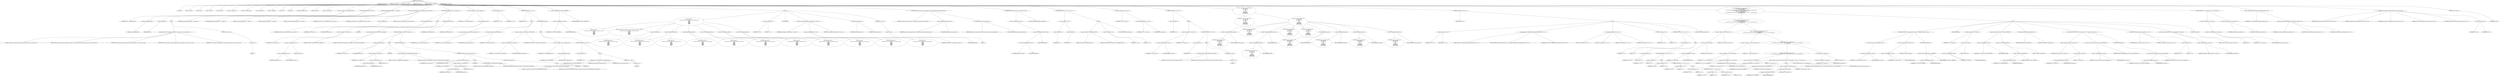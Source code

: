 digraph hostapd_notif_assoc {  
"1000115" [label = "(METHOD,hostapd_notif_assoc)" ]
"1000116" [label = "(PARAM,hostapd_data *hapd)" ]
"1000117" [label = "(PARAM,const u8 *addr)" ]
"1000118" [label = "(PARAM,const u8 *req_ies)" ]
"1000119" [label = "(PARAM,size_t req_ies_len)" ]
"1000120" [label = "(PARAM,int reassoc)" ]
"1000121" [label = "(BLOCK,,)" ]
"1000122" [label = "(LOCAL,v5: int)" ]
"1000123" [label = "(LOCAL,v10: const u8 *)" ]
"1000124" [label = "(LOCAL,v11: size_t)" ]
"1000125" [label = "(LOCAL,v12: sta_info *)" ]
"1000126" [label = "(LOCAL,v13: sta_info *)" ]
"1000127" [label = "(LOCAL,v14: unsigned __int16)" ]
"1000128" [label = "(LOCAL,v15: wpa_state_machine *)" ]
"1000129" [label = "(LOCAL,v16: unsigned int)" ]
"1000130" [label = "(LOCAL,v17: unsigned int)" ]
"1000131" [label = "(LOCAL,v18: u8 *)" ]
"1000132" [label = "(LOCAL,v19: int)" ]
"1000133" [label = "(LOCAL,elems: ieee802_11_elems)" ]
"1000134" [label = "(LOCAL,buf: u8 [ 1064 ])" ]
"1000135" [label = "(LOCAL,v23: unsigned __int64)" ]
"1000136" [label = "(<operator>.assignment,v23 = __readfsqword(0x28u))" ]
"1000137" [label = "(IDENTIFIER,v23,v23 = __readfsqword(0x28u))" ]
"1000138" [label = "(__readfsqword,__readfsqword(0x28u))" ]
"1000139" [label = "(LITERAL,0x28u,__readfsqword(0x28u))" ]
"1000140" [label = "(CONTROL_STRUCTURE,if ( !addr ),if ( !addr ))" ]
"1000141" [label = "(<operator>.logicalNot,!addr)" ]
"1000142" [label = "(IDENTIFIER,addr,!addr)" ]
"1000143" [label = "(BLOCK,,)" ]
"1000144" [label = "(wpa_printf,wpa_printf(2, \"hostapd_notif_assoc: Skip event with no address\", req_ies, req_ies_len, reassoc))" ]
"1000145" [label = "(LITERAL,2,wpa_printf(2, \"hostapd_notif_assoc: Skip event with no address\", req_ies, req_ies_len, reassoc))" ]
"1000146" [label = "(LITERAL,\"hostapd_notif_assoc: Skip event with no address\",wpa_printf(2, \"hostapd_notif_assoc: Skip event with no address\", req_ies, req_ies_len, reassoc))" ]
"1000147" [label = "(IDENTIFIER,req_ies,wpa_printf(2, \"hostapd_notif_assoc: Skip event with no address\", req_ies, req_ies_len, reassoc))" ]
"1000148" [label = "(IDENTIFIER,req_ies_len,wpa_printf(2, \"hostapd_notif_assoc: Skip event with no address\", req_ies, req_ies_len, reassoc))" ]
"1000149" [label = "(IDENTIFIER,reassoc,wpa_printf(2, \"hostapd_notif_assoc: Skip event with no address\", req_ies, req_ies_len, reassoc))" ]
"1000150" [label = "(RETURN,return -1;,return -1;)" ]
"1000151" [label = "(<operator>.minus,-1)" ]
"1000152" [label = "(LITERAL,1,-1)" ]
"1000153" [label = "(hostapd_logger,hostapd_logger(hapd, addr, 1u, 2, \"associated\"))" ]
"1000154" [label = "(IDENTIFIER,hapd,hostapd_logger(hapd, addr, 1u, 2, \"associated\"))" ]
"1000155" [label = "(IDENTIFIER,addr,hostapd_logger(hapd, addr, 1u, 2, \"associated\"))" ]
"1000156" [label = "(LITERAL,1u,hostapd_logger(hapd, addr, 1u, 2, \"associated\"))" ]
"1000157" [label = "(LITERAL,2,hostapd_logger(hapd, addr, 1u, 2, \"associated\"))" ]
"1000158" [label = "(LITERAL,\"associated\",hostapd_logger(hapd, addr, 1u, 2, \"associated\"))" ]
"1000159" [label = "(ieee802_11_parse_elems,ieee802_11_parse_elems(req_ies, req_ies_len, &elems, 0))" ]
"1000160" [label = "(IDENTIFIER,req_ies,ieee802_11_parse_elems(req_ies, req_ies_len, &elems, 0))" ]
"1000161" [label = "(IDENTIFIER,req_ies_len,ieee802_11_parse_elems(req_ies, req_ies_len, &elems, 0))" ]
"1000162" [label = "(<operator>.addressOf,&elems)" ]
"1000163" [label = "(IDENTIFIER,elems,ieee802_11_parse_elems(req_ies, req_ies_len, &elems, 0))" ]
"1000164" [label = "(LITERAL,0,ieee802_11_parse_elems(req_ies, req_ies_len, &elems, 0))" ]
"1000165" [label = "(CONTROL_STRUCTURE,if ( elems.wps_ie ),if ( elems.wps_ie ))" ]
"1000166" [label = "(<operator>.fieldAccess,elems.wps_ie)" ]
"1000167" [label = "(IDENTIFIER,elems,if ( elems.wps_ie ))" ]
"1000168" [label = "(FIELD_IDENTIFIER,wps_ie,wps_ie)" ]
"1000169" [label = "(BLOCK,,)" ]
"1000170" [label = "(<operator>.assignment,v10 = elems.wps_ie - 2)" ]
"1000171" [label = "(IDENTIFIER,v10,v10 = elems.wps_ie - 2)" ]
"1000172" [label = "(<operator>.subtraction,elems.wps_ie - 2)" ]
"1000173" [label = "(<operator>.fieldAccess,elems.wps_ie)" ]
"1000174" [label = "(IDENTIFIER,elems,elems.wps_ie - 2)" ]
"1000175" [label = "(FIELD_IDENTIFIER,wps_ie,wps_ie)" ]
"1000176" [label = "(LITERAL,2,elems.wps_ie - 2)" ]
"1000177" [label = "(IDENTIFIER,L,)" ]
"1000178" [label = "(wpa_printf,wpa_printf(2, \"STA included WPS IE in (Re)AssocReq\"))" ]
"1000179" [label = "(LITERAL,2,wpa_printf(2, \"STA included WPS IE in (Re)AssocReq\"))" ]
"1000180" [label = "(LITERAL,\"STA included WPS IE in (Re)AssocReq\",wpa_printf(2, \"STA included WPS IE in (Re)AssocReq\"))" ]
"1000181" [label = "(CONTROL_STRUCTURE,else,else)" ]
"1000182" [label = "(CONTROL_STRUCTURE,if ( elems.rsn_ie ),if ( elems.rsn_ie ))" ]
"1000183" [label = "(<operator>.fieldAccess,elems.rsn_ie)" ]
"1000184" [label = "(IDENTIFIER,elems,if ( elems.rsn_ie ))" ]
"1000185" [label = "(FIELD_IDENTIFIER,rsn_ie,rsn_ie)" ]
"1000186" [label = "(BLOCK,,)" ]
"1000187" [label = "(<operator>.assignment,v10 = elems.rsn_ie - 2)" ]
"1000188" [label = "(IDENTIFIER,v10,v10 = elems.rsn_ie - 2)" ]
"1000189" [label = "(<operator>.subtraction,elems.rsn_ie - 2)" ]
"1000190" [label = "(<operator>.fieldAccess,elems.rsn_ie)" ]
"1000191" [label = "(IDENTIFIER,elems,elems.rsn_ie - 2)" ]
"1000192" [label = "(FIELD_IDENTIFIER,rsn_ie,rsn_ie)" ]
"1000193" [label = "(LITERAL,2,elems.rsn_ie - 2)" ]
"1000194" [label = "(IDENTIFIER,L,)" ]
"1000195" [label = "(wpa_printf,wpa_printf(2, \"STA included RSN IE in (Re)AssocReq\"))" ]
"1000196" [label = "(LITERAL,2,wpa_printf(2, \"STA included RSN IE in (Re)AssocReq\"))" ]
"1000197" [label = "(LITERAL,\"STA included RSN IE in (Re)AssocReq\",wpa_printf(2, \"STA included RSN IE in (Re)AssocReq\"))" ]
"1000198" [label = "(CONTROL_STRUCTURE,else,else)" ]
"1000199" [label = "(CONTROL_STRUCTURE,if ( elems.wpa_ie ),if ( elems.wpa_ie ))" ]
"1000200" [label = "(<operator>.fieldAccess,elems.wpa_ie)" ]
"1000201" [label = "(IDENTIFIER,elems,if ( elems.wpa_ie ))" ]
"1000202" [label = "(FIELD_IDENTIFIER,wpa_ie,wpa_ie)" ]
"1000203" [label = "(BLOCK,,)" ]
"1000204" [label = "(<operator>.assignment,v10 = elems.wpa_ie - 2)" ]
"1000205" [label = "(IDENTIFIER,v10,v10 = elems.wpa_ie - 2)" ]
"1000206" [label = "(<operator>.subtraction,elems.wpa_ie - 2)" ]
"1000207" [label = "(<operator>.fieldAccess,elems.wpa_ie)" ]
"1000208" [label = "(IDENTIFIER,elems,elems.wpa_ie - 2)" ]
"1000209" [label = "(FIELD_IDENTIFIER,wpa_ie,wpa_ie)" ]
"1000210" [label = "(LITERAL,2,elems.wpa_ie - 2)" ]
"1000211" [label = "(IDENTIFIER,L,)" ]
"1000212" [label = "(wpa_printf,wpa_printf(2, \"STA included WPA IE in (Re)AssocReq\"))" ]
"1000213" [label = "(LITERAL,2,wpa_printf(2, \"STA included WPA IE in (Re)AssocReq\"))" ]
"1000214" [label = "(LITERAL,\"STA included WPA IE in (Re)AssocReq\",wpa_printf(2, \"STA included WPA IE in (Re)AssocReq\"))" ]
"1000215" [label = "(CONTROL_STRUCTURE,else,else)" ]
"1000216" [label = "(BLOCK,,)" ]
"1000217" [label = "(wpa_printf,wpa_printf(2, \"STA did not include WPS/RSN/WPA IE in (Re)AssocReq\"))" ]
"1000218" [label = "(LITERAL,2,wpa_printf(2, \"STA did not include WPS/RSN/WPA IE in (Re)AssocReq\"))" ]
"1000219" [label = "(LITERAL,\"STA did not include WPS/RSN/WPA IE in (Re)AssocReq\",wpa_printf(2, \"STA did not include WPS/RSN/WPA IE in (Re)AssocReq\"))" ]
"1000220" [label = "(IDENTIFIER,L,)" ]
"1000221" [label = "(IDENTIFIER,L,)" ]
"1000222" [label = "(<operator>.assignment,v12 = ap_get_sta(hapd, addr))" ]
"1000223" [label = "(IDENTIFIER,v12,v12 = ap_get_sta(hapd, addr))" ]
"1000224" [label = "(ap_get_sta,ap_get_sta(hapd, addr))" ]
"1000225" [label = "(IDENTIFIER,hapd,ap_get_sta(hapd, addr))" ]
"1000226" [label = "(IDENTIFIER,addr,ap_get_sta(hapd, addr))" ]
"1000227" [label = "(<operator>.assignment,v13 = v12)" ]
"1000228" [label = "(IDENTIFIER,v13,v13 = v12)" ]
"1000229" [label = "(IDENTIFIER,v12,v13 = v12)" ]
"1000230" [label = "(CONTROL_STRUCTURE,if ( v12 ),if ( v12 ))" ]
"1000231" [label = "(IDENTIFIER,v12,if ( v12 ))" ]
"1000232" [label = "(BLOCK,,)" ]
"1000233" [label = "(ap_sta_no_session_timeout,ap_sta_no_session_timeout(hapd, v12))" ]
"1000234" [label = "(IDENTIFIER,hapd,ap_sta_no_session_timeout(hapd, v12))" ]
"1000235" [label = "(IDENTIFIER,v12,ap_sta_no_session_timeout(hapd, v12))" ]
"1000236" [label = "(accounting_sta_stop,accounting_sta_stop(hapd, v13))" ]
"1000237" [label = "(IDENTIFIER,hapd,accounting_sta_stop(hapd, v13))" ]
"1000238" [label = "(IDENTIFIER,v13,accounting_sta_stop(hapd, v13))" ]
"1000239" [label = "(<operator>.assignment,v13->timeout_next = STA_NULLFUNC)" ]
"1000240" [label = "(<operator>.indirectFieldAccess,v13->timeout_next)" ]
"1000241" [label = "(IDENTIFIER,v13,v13->timeout_next = STA_NULLFUNC)" ]
"1000242" [label = "(FIELD_IDENTIFIER,timeout_next,timeout_next)" ]
"1000243" [label = "(IDENTIFIER,STA_NULLFUNC,v13->timeout_next = STA_NULLFUNC)" ]
"1000244" [label = "(CONTROL_STRUCTURE,else,else)" ]
"1000245" [label = "(BLOCK,,)" ]
"1000246" [label = "(<operator>.assignment,v13 = ap_sta_add(hapd, addr))" ]
"1000247" [label = "(IDENTIFIER,v13,v13 = ap_sta_add(hapd, addr))" ]
"1000248" [label = "(ap_sta_add,ap_sta_add(hapd, addr))" ]
"1000249" [label = "(IDENTIFIER,hapd,ap_sta_add(hapd, addr))" ]
"1000250" [label = "(IDENTIFIER,addr,ap_sta_add(hapd, addr))" ]
"1000251" [label = "(CONTROL_STRUCTURE,if ( !v13 ),if ( !v13 ))" ]
"1000252" [label = "(<operator>.logicalNot,!v13)" ]
"1000253" [label = "(IDENTIFIER,v13,!v13)" ]
"1000254" [label = "(BLOCK,,)" ]
"1000255" [label = "(hostapd_drv_sta_disassoc,hostapd_drv_sta_disassoc(hapd, addr, 5))" ]
"1000256" [label = "(IDENTIFIER,hapd,hostapd_drv_sta_disassoc(hapd, addr, 5))" ]
"1000257" [label = "(IDENTIFIER,addr,hostapd_drv_sta_disassoc(hapd, addr, 5))" ]
"1000258" [label = "(LITERAL,5,hostapd_drv_sta_disassoc(hapd, addr, 5))" ]
"1000259" [label = "(RETURN,return -1;,return -1;)" ]
"1000260" [label = "(<operator>.minus,-1)" ]
"1000261" [label = "(LITERAL,1,-1)" ]
"1000262" [label = "(<operators>.assignmentAnd,v13->flags &= 0xFFFECFFF)" ]
"1000263" [label = "(<operator>.indirectFieldAccess,v13->flags)" ]
"1000264" [label = "(IDENTIFIER,v13,v13->flags &= 0xFFFECFFF)" ]
"1000265" [label = "(FIELD_IDENTIFIER,flags,flags)" ]
"1000266" [label = "(LITERAL,0xFFFECFFF,v13->flags &= 0xFFFECFFF)" ]
"1000267" [label = "(BLOCK,,)" ]
"1000268" [label = "(wpa_printf,wpa_printf(\n      3,\n      \"STA %02x:%02x:%02x:%02x:%02x:%02x not allowed to connect\",\n      *addr,\n      addr[1],\n      addr[2],\n      addr[3],\n      addr[4],\n      addr[5]))" ]
"1000269" [label = "(LITERAL,3,wpa_printf(\n      3,\n      \"STA %02x:%02x:%02x:%02x:%02x:%02x not allowed to connect\",\n      *addr,\n      addr[1],\n      addr[2],\n      addr[3],\n      addr[4],\n      addr[5]))" ]
"1000270" [label = "(LITERAL,\"STA %02x:%02x:%02x:%02x:%02x:%02x not allowed to connect\",wpa_printf(\n      3,\n      \"STA %02x:%02x:%02x:%02x:%02x:%02x not allowed to connect\",\n      *addr,\n      addr[1],\n      addr[2],\n      addr[3],\n      addr[4],\n      addr[5]))" ]
"1000271" [label = "(<operator>.indirection,*addr)" ]
"1000272" [label = "(IDENTIFIER,addr,wpa_printf(\n      3,\n      \"STA %02x:%02x:%02x:%02x:%02x:%02x not allowed to connect\",\n      *addr,\n      addr[1],\n      addr[2],\n      addr[3],\n      addr[4],\n      addr[5]))" ]
"1000273" [label = "(<operator>.indirectIndexAccess,addr[1])" ]
"1000274" [label = "(IDENTIFIER,addr,wpa_printf(\n      3,\n      \"STA %02x:%02x:%02x:%02x:%02x:%02x not allowed to connect\",\n      *addr,\n      addr[1],\n      addr[2],\n      addr[3],\n      addr[4],\n      addr[5]))" ]
"1000275" [label = "(LITERAL,1,wpa_printf(\n      3,\n      \"STA %02x:%02x:%02x:%02x:%02x:%02x not allowed to connect\",\n      *addr,\n      addr[1],\n      addr[2],\n      addr[3],\n      addr[4],\n      addr[5]))" ]
"1000276" [label = "(<operator>.indirectIndexAccess,addr[2])" ]
"1000277" [label = "(IDENTIFIER,addr,wpa_printf(\n      3,\n      \"STA %02x:%02x:%02x:%02x:%02x:%02x not allowed to connect\",\n      *addr,\n      addr[1],\n      addr[2],\n      addr[3],\n      addr[4],\n      addr[5]))" ]
"1000278" [label = "(LITERAL,2,wpa_printf(\n      3,\n      \"STA %02x:%02x:%02x:%02x:%02x:%02x not allowed to connect\",\n      *addr,\n      addr[1],\n      addr[2],\n      addr[3],\n      addr[4],\n      addr[5]))" ]
"1000279" [label = "(<operator>.indirectIndexAccess,addr[3])" ]
"1000280" [label = "(IDENTIFIER,addr,wpa_printf(\n      3,\n      \"STA %02x:%02x:%02x:%02x:%02x:%02x not allowed to connect\",\n      *addr,\n      addr[1],\n      addr[2],\n      addr[3],\n      addr[4],\n      addr[5]))" ]
"1000281" [label = "(LITERAL,3,wpa_printf(\n      3,\n      \"STA %02x:%02x:%02x:%02x:%02x:%02x not allowed to connect\",\n      *addr,\n      addr[1],\n      addr[2],\n      addr[3],\n      addr[4],\n      addr[5]))" ]
"1000282" [label = "(<operator>.indirectIndexAccess,addr[4])" ]
"1000283" [label = "(IDENTIFIER,addr,wpa_printf(\n      3,\n      \"STA %02x:%02x:%02x:%02x:%02x:%02x not allowed to connect\",\n      *addr,\n      addr[1],\n      addr[2],\n      addr[3],\n      addr[4],\n      addr[5]))" ]
"1000284" [label = "(LITERAL,4,wpa_printf(\n      3,\n      \"STA %02x:%02x:%02x:%02x:%02x:%02x not allowed to connect\",\n      *addr,\n      addr[1],\n      addr[2],\n      addr[3],\n      addr[4],\n      addr[5]))" ]
"1000285" [label = "(<operator>.indirectIndexAccess,addr[5])" ]
"1000286" [label = "(IDENTIFIER,addr,wpa_printf(\n      3,\n      \"STA %02x:%02x:%02x:%02x:%02x:%02x not allowed to connect\",\n      *addr,\n      addr[1],\n      addr[2],\n      addr[3],\n      addr[4],\n      addr[5]))" ]
"1000287" [label = "(LITERAL,5,wpa_printf(\n      3,\n      \"STA %02x:%02x:%02x:%02x:%02x:%02x not allowed to connect\",\n      *addr,\n      addr[1],\n      addr[2],\n      addr[3],\n      addr[4],\n      addr[5]))" ]
"1000288" [label = "(<operator>.assignment,v14 = 1)" ]
"1000289" [label = "(IDENTIFIER,v14,v14 = 1)" ]
"1000290" [label = "(LITERAL,1,v14 = 1)" ]
"1000291" [label = "(JUMP_TARGET,fail)" ]
"1000292" [label = "(hostapd_drv_sta_disassoc,hostapd_drv_sta_disassoc(hapd, v13->addr, v14))" ]
"1000293" [label = "(IDENTIFIER,hapd,hostapd_drv_sta_disassoc(hapd, v13->addr, v14))" ]
"1000294" [label = "(<operator>.indirectFieldAccess,v13->addr)" ]
"1000295" [label = "(IDENTIFIER,v13,hostapd_drv_sta_disassoc(hapd, v13->addr, v14))" ]
"1000296" [label = "(FIELD_IDENTIFIER,addr,addr)" ]
"1000297" [label = "(IDENTIFIER,v14,hostapd_drv_sta_disassoc(hapd, v13->addr, v14))" ]
"1000298" [label = "(ap_free_sta,ap_free_sta(hapd, v13))" ]
"1000299" [label = "(IDENTIFIER,hapd,ap_free_sta(hapd, v13))" ]
"1000300" [label = "(IDENTIFIER,v13,ap_free_sta(hapd, v13))" ]
"1000301" [label = "(RETURN,return -1;,return -1;)" ]
"1000302" [label = "(<operator>.minus,-1)" ]
"1000303" [label = "(LITERAL,1,-1)" ]
"1000304" [label = "(ap_copy_sta_supp_op_classes,ap_copy_sta_supp_op_classes(v13, elems.supp_op_classes, elems.supp_op_classes_len))" ]
"1000305" [label = "(IDENTIFIER,v13,ap_copy_sta_supp_op_classes(v13, elems.supp_op_classes, elems.supp_op_classes_len))" ]
"1000306" [label = "(<operator>.fieldAccess,elems.supp_op_classes)" ]
"1000307" [label = "(IDENTIFIER,elems,ap_copy_sta_supp_op_classes(v13, elems.supp_op_classes, elems.supp_op_classes_len))" ]
"1000308" [label = "(FIELD_IDENTIFIER,supp_op_classes,supp_op_classes)" ]
"1000309" [label = "(<operator>.fieldAccess,elems.supp_op_classes_len)" ]
"1000310" [label = "(IDENTIFIER,elems,ap_copy_sta_supp_op_classes(v13, elems.supp_op_classes, elems.supp_op_classes_len))" ]
"1000311" [label = "(FIELD_IDENTIFIER,supp_op_classes_len,supp_op_classes_len)" ]
"1000312" [label = "(CONTROL_STRUCTURE,if ( !hapd->conf->wpa ),if ( !hapd->conf->wpa ))" ]
"1000313" [label = "(<operator>.logicalNot,!hapd->conf->wpa)" ]
"1000314" [label = "(<operator>.indirectFieldAccess,hapd->conf->wpa)" ]
"1000315" [label = "(<operator>.indirectFieldAccess,hapd->conf)" ]
"1000316" [label = "(IDENTIFIER,hapd,!hapd->conf->wpa)" ]
"1000317" [label = "(FIELD_IDENTIFIER,conf,conf)" ]
"1000318" [label = "(FIELD_IDENTIFIER,wpa,wpa)" ]
"1000319" [label = "(CONTROL_STRUCTURE,goto LABEL_43;,goto LABEL_43;)" ]
"1000320" [label = "(CONTROL_STRUCTURE,if ( !v10 || !v11 ),if ( !v10 || !v11 ))" ]
"1000321" [label = "(<operator>.logicalOr,!v10 || !v11)" ]
"1000322" [label = "(<operator>.logicalNot,!v10)" ]
"1000323" [label = "(IDENTIFIER,v10,!v10)" ]
"1000324" [label = "(<operator>.logicalNot,!v11)" ]
"1000325" [label = "(IDENTIFIER,v11,!v11)" ]
"1000326" [label = "(BLOCK,,)" ]
"1000327" [label = "(wpa_printf,wpa_printf(2, \"No WPA/RSN IE from STA\"))" ]
"1000328" [label = "(LITERAL,2,wpa_printf(2, \"No WPA/RSN IE from STA\"))" ]
"1000329" [label = "(LITERAL,\"No WPA/RSN IE from STA\",wpa_printf(2, \"No WPA/RSN IE from STA\"))" ]
"1000330" [label = "(<operator>.assignment,v14 = 13)" ]
"1000331" [label = "(IDENTIFIER,v14,v14 = 13)" ]
"1000332" [label = "(LITERAL,13,v14 = 13)" ]
"1000333" [label = "(CONTROL_STRUCTURE,goto fail;,goto fail;)" ]
"1000334" [label = "(<operator>.assignment,v15 = v13->wpa_sm)" ]
"1000335" [label = "(IDENTIFIER,v15,v15 = v13->wpa_sm)" ]
"1000336" [label = "(<operator>.indirectFieldAccess,v13->wpa_sm)" ]
"1000337" [label = "(IDENTIFIER,v13,v15 = v13->wpa_sm)" ]
"1000338" [label = "(FIELD_IDENTIFIER,wpa_sm,wpa_sm)" ]
"1000339" [label = "(CONTROL_STRUCTURE,if ( !v15 ),if ( !v15 ))" ]
"1000340" [label = "(<operator>.logicalNot,!v15)" ]
"1000341" [label = "(IDENTIFIER,v15,!v15)" ]
"1000342" [label = "(BLOCK,,)" ]
"1000343" [label = "(<operator>.assignment,v13->wpa_sm = v15)" ]
"1000344" [label = "(<operator>.indirectFieldAccess,v13->wpa_sm)" ]
"1000345" [label = "(IDENTIFIER,v13,v13->wpa_sm = v15)" ]
"1000346" [label = "(FIELD_IDENTIFIER,wpa_sm,wpa_sm)" ]
"1000347" [label = "(IDENTIFIER,v15,v13->wpa_sm = v15)" ]
"1000348" [label = "(CONTROL_STRUCTURE,if ( !v15 ),if ( !v15 ))" ]
"1000349" [label = "(<operator>.logicalNot,!v15)" ]
"1000350" [label = "(IDENTIFIER,v15,!v15)" ]
"1000351" [label = "(BLOCK,,)" ]
"1000352" [label = "(wpa_printf,wpa_printf(5, \"Failed to initialize WPA state machine\"))" ]
"1000353" [label = "(LITERAL,5,wpa_printf(5, \"Failed to initialize WPA state machine\"))" ]
"1000354" [label = "(LITERAL,\"Failed to initialize WPA state machine\",wpa_printf(5, \"Failed to initialize WPA state machine\"))" ]
"1000355" [label = "(RETURN,return -1;,return -1;)" ]
"1000356" [label = "(<operator>.minus,-1)" ]
"1000357" [label = "(LITERAL,1,-1)" ]
"1000358" [label = "(<operator>.assignment,v16 = wpa_validate_wpa_ie(\n          hapd->wpa_auth,\n          v15,\n          hapd->iface->freq,\n          v10,\n          v11,\n          elems.mdie,\n          elems.mdie_len,\n          elems.owe_dh,\n          elems.owe_dh_len))" ]
"1000359" [label = "(IDENTIFIER,v16,v16 = wpa_validate_wpa_ie(\n          hapd->wpa_auth,\n          v15,\n          hapd->iface->freq,\n          v10,\n          v11,\n          elems.mdie,\n          elems.mdie_len,\n          elems.owe_dh,\n          elems.owe_dh_len))" ]
"1000360" [label = "(wpa_validate_wpa_ie,wpa_validate_wpa_ie(\n          hapd->wpa_auth,\n          v15,\n          hapd->iface->freq,\n          v10,\n          v11,\n          elems.mdie,\n          elems.mdie_len,\n          elems.owe_dh,\n          elems.owe_dh_len))" ]
"1000361" [label = "(<operator>.indirectFieldAccess,hapd->wpa_auth)" ]
"1000362" [label = "(IDENTIFIER,hapd,wpa_validate_wpa_ie(\n          hapd->wpa_auth,\n          v15,\n          hapd->iface->freq,\n          v10,\n          v11,\n          elems.mdie,\n          elems.mdie_len,\n          elems.owe_dh,\n          elems.owe_dh_len))" ]
"1000363" [label = "(FIELD_IDENTIFIER,wpa_auth,wpa_auth)" ]
"1000364" [label = "(IDENTIFIER,v15,wpa_validate_wpa_ie(\n          hapd->wpa_auth,\n          v15,\n          hapd->iface->freq,\n          v10,\n          v11,\n          elems.mdie,\n          elems.mdie_len,\n          elems.owe_dh,\n          elems.owe_dh_len))" ]
"1000365" [label = "(<operator>.indirectFieldAccess,hapd->iface->freq)" ]
"1000366" [label = "(<operator>.indirectFieldAccess,hapd->iface)" ]
"1000367" [label = "(IDENTIFIER,hapd,wpa_validate_wpa_ie(\n          hapd->wpa_auth,\n          v15,\n          hapd->iface->freq,\n          v10,\n          v11,\n          elems.mdie,\n          elems.mdie_len,\n          elems.owe_dh,\n          elems.owe_dh_len))" ]
"1000368" [label = "(FIELD_IDENTIFIER,iface,iface)" ]
"1000369" [label = "(FIELD_IDENTIFIER,freq,freq)" ]
"1000370" [label = "(IDENTIFIER,v10,wpa_validate_wpa_ie(\n          hapd->wpa_auth,\n          v15,\n          hapd->iface->freq,\n          v10,\n          v11,\n          elems.mdie,\n          elems.mdie_len,\n          elems.owe_dh,\n          elems.owe_dh_len))" ]
"1000371" [label = "(IDENTIFIER,v11,wpa_validate_wpa_ie(\n          hapd->wpa_auth,\n          v15,\n          hapd->iface->freq,\n          v10,\n          v11,\n          elems.mdie,\n          elems.mdie_len,\n          elems.owe_dh,\n          elems.owe_dh_len))" ]
"1000372" [label = "(<operator>.fieldAccess,elems.mdie)" ]
"1000373" [label = "(IDENTIFIER,elems,wpa_validate_wpa_ie(\n          hapd->wpa_auth,\n          v15,\n          hapd->iface->freq,\n          v10,\n          v11,\n          elems.mdie,\n          elems.mdie_len,\n          elems.owe_dh,\n          elems.owe_dh_len))" ]
"1000374" [label = "(FIELD_IDENTIFIER,mdie,mdie)" ]
"1000375" [label = "(<operator>.fieldAccess,elems.mdie_len)" ]
"1000376" [label = "(IDENTIFIER,elems,wpa_validate_wpa_ie(\n          hapd->wpa_auth,\n          v15,\n          hapd->iface->freq,\n          v10,\n          v11,\n          elems.mdie,\n          elems.mdie_len,\n          elems.owe_dh,\n          elems.owe_dh_len))" ]
"1000377" [label = "(FIELD_IDENTIFIER,mdie_len,mdie_len)" ]
"1000378" [label = "(<operator>.fieldAccess,elems.owe_dh)" ]
"1000379" [label = "(IDENTIFIER,elems,wpa_validate_wpa_ie(\n          hapd->wpa_auth,\n          v15,\n          hapd->iface->freq,\n          v10,\n          v11,\n          elems.mdie,\n          elems.mdie_len,\n          elems.owe_dh,\n          elems.owe_dh_len))" ]
"1000380" [label = "(FIELD_IDENTIFIER,owe_dh,owe_dh)" ]
"1000381" [label = "(<operator>.fieldAccess,elems.owe_dh_len)" ]
"1000382" [label = "(IDENTIFIER,elems,wpa_validate_wpa_ie(\n          hapd->wpa_auth,\n          v15,\n          hapd->iface->freq,\n          v10,\n          v11,\n          elems.mdie,\n          elems.mdie_len,\n          elems.owe_dh,\n          elems.owe_dh_len))" ]
"1000383" [label = "(FIELD_IDENTIFIER,owe_dh_len,owe_dh_len)" ]
"1000384" [label = "(CONTROL_STRUCTURE,if ( v16 ),if ( v16 ))" ]
"1000385" [label = "(IDENTIFIER,v16,if ( v16 ))" ]
"1000386" [label = "(BLOCK,,)" ]
"1000387" [label = "(<operator>.assignment,v17 = v16)" ]
"1000388" [label = "(IDENTIFIER,v17,v17 = v16)" ]
"1000389" [label = "(IDENTIFIER,v16,v17 = v16)" ]
"1000390" [label = "(wpa_printf,wpa_printf(2, \"WPA/RSN information element rejected? (res %u)\", v16))" ]
"1000391" [label = "(LITERAL,2,wpa_printf(2, \"WPA/RSN information element rejected? (res %u)\", v16))" ]
"1000392" [label = "(LITERAL,\"WPA/RSN information element rejected? (res %u)\",wpa_printf(2, \"WPA/RSN information element rejected? (res %u)\", v16))" ]
"1000393" [label = "(IDENTIFIER,v16,wpa_printf(2, \"WPA/RSN information element rejected? (res %u)\", v16))" ]
"1000394" [label = "(wpa_hexdump,wpa_hexdump(2, \"IE\", v10, v11))" ]
"1000395" [label = "(LITERAL,2,wpa_hexdump(2, \"IE\", v10, v11))" ]
"1000396" [label = "(LITERAL,\"IE\",wpa_hexdump(2, \"IE\", v10, v11))" ]
"1000397" [label = "(IDENTIFIER,v10,wpa_hexdump(2, \"IE\", v10, v11))" ]
"1000398" [label = "(IDENTIFIER,v11,wpa_hexdump(2, \"IE\", v10, v11))" ]
"1000399" [label = "(<operator>.assignment,v14 = 18)" ]
"1000400" [label = "(IDENTIFIER,v14,v14 = 18)" ]
"1000401" [label = "(LITERAL,18,v14 = 18)" ]
"1000402" [label = "(CONTROL_STRUCTURE,if ( v17 != 2 ),if ( v17 != 2 ))" ]
"1000403" [label = "(<operator>.notEquals,v17 != 2)" ]
"1000404" [label = "(IDENTIFIER,v17,v17 != 2)" ]
"1000405" [label = "(LITERAL,2,v17 != 2)" ]
"1000406" [label = "(BLOCK,,)" ]
"1000407" [label = "(<operator>.assignment,v14 = 19)" ]
"1000408" [label = "(IDENTIFIER,v14,v14 = 19)" ]
"1000409" [label = "(LITERAL,19,v14 = 19)" ]
"1000410" [label = "(CONTROL_STRUCTURE,if ( v17 != 3 ),if ( v17 != 3 ))" ]
"1000411" [label = "(<operator>.notEquals,v17 != 3)" ]
"1000412" [label = "(IDENTIFIER,v17,v17 != 3)" ]
"1000413" [label = "(LITERAL,3,v17 != 3)" ]
"1000414" [label = "(BLOCK,,)" ]
"1000415" [label = "(<operator>.assignment,v14 = 20)" ]
"1000416" [label = "(IDENTIFIER,v14,v14 = 20)" ]
"1000417" [label = "(LITERAL,20,v14 = 20)" ]
"1000418" [label = "(CONTROL_STRUCTURE,if ( v17 != 4 ),if ( v17 != 4 ))" ]
"1000419" [label = "(<operator>.notEquals,v17 != 4)" ]
"1000420" [label = "(IDENTIFIER,v17,v17 != 4)" ]
"1000421" [label = "(LITERAL,4,v17 != 4)" ]
"1000422" [label = "(BLOCK,,)" ]
"1000423" [label = "(<operator>.assignment,v14 = 13)" ]
"1000424" [label = "(IDENTIFIER,v14,v14 = 13)" ]
"1000425" [label = "(LITERAL,13,v14 = 13)" ]
"1000426" [label = "(CONTROL_STRUCTURE,if ( v17 == 8 ),if ( v17 == 8 ))" ]
"1000427" [label = "(<operator>.equals,v17 == 8)" ]
"1000428" [label = "(IDENTIFIER,v17,v17 == 8)" ]
"1000429" [label = "(LITERAL,8,v17 == 8)" ]
"1000430" [label = "(<operator>.assignment,v14 = 24)" ]
"1000431" [label = "(IDENTIFIER,v14,v14 = 24)" ]
"1000432" [label = "(LITERAL,24,v14 = 24)" ]
"1000433" [label = "(CONTROL_STRUCTURE,goto fail;,goto fail;)" ]
"1000434" [label = "(CONTROL_STRUCTURE,if ( (v13->flags & 0x402) != 1026\n    || (v5 = v13->sa_query_timed_out) != 0\n    || v13->sa_query_count > 0\n    && ((ap_check_sa_query_timeout(hapd, v13), (v13->flags & 0x402) != 1026) || v13->sa_query_timed_out)\n    || v13->auth_alg == 2 ),if ( (v13->flags & 0x402) != 1026\n    || (v5 = v13->sa_query_timed_out) != 0\n    || v13->sa_query_count > 0\n    && ((ap_check_sa_query_timeout(hapd, v13), (v13->flags & 0x402) != 1026) || v13->sa_query_timed_out)\n    || v13->auth_alg == 2 ))" ]
"1000435" [label = "(<operator>.logicalOr,(v13->flags & 0x402) != 1026\n    || (v5 = v13->sa_query_timed_out) != 0\n    || v13->sa_query_count > 0\n    && ((ap_check_sa_query_timeout(hapd, v13), (v13->flags & 0x402) != 1026) || v13->sa_query_timed_out)\n    || v13->auth_alg == 2)" ]
"1000436" [label = "(<operator>.notEquals,(v13->flags & 0x402) != 1026)" ]
"1000437" [label = "(<operator>.and,v13->flags & 0x402)" ]
"1000438" [label = "(<operator>.indirectFieldAccess,v13->flags)" ]
"1000439" [label = "(IDENTIFIER,v13,v13->flags & 0x402)" ]
"1000440" [label = "(FIELD_IDENTIFIER,flags,flags)" ]
"1000441" [label = "(LITERAL,0x402,v13->flags & 0x402)" ]
"1000442" [label = "(LITERAL,1026,(v13->flags & 0x402) != 1026)" ]
"1000443" [label = "(<operator>.logicalOr,(v5 = v13->sa_query_timed_out) != 0\n    || v13->sa_query_count > 0\n    && ((ap_check_sa_query_timeout(hapd, v13), (v13->flags & 0x402) != 1026) || v13->sa_query_timed_out)\n    || v13->auth_alg == 2)" ]
"1000444" [label = "(<operator>.notEquals,(v5 = v13->sa_query_timed_out) != 0)" ]
"1000445" [label = "(<operator>.assignment,v5 = v13->sa_query_timed_out)" ]
"1000446" [label = "(IDENTIFIER,v5,v5 = v13->sa_query_timed_out)" ]
"1000447" [label = "(<operator>.indirectFieldAccess,v13->sa_query_timed_out)" ]
"1000448" [label = "(IDENTIFIER,v13,v5 = v13->sa_query_timed_out)" ]
"1000449" [label = "(FIELD_IDENTIFIER,sa_query_timed_out,sa_query_timed_out)" ]
"1000450" [label = "(LITERAL,0,(v5 = v13->sa_query_timed_out) != 0)" ]
"1000451" [label = "(<operator>.logicalOr,v13->sa_query_count > 0\n    && ((ap_check_sa_query_timeout(hapd, v13), (v13->flags & 0x402) != 1026) || v13->sa_query_timed_out)\n    || v13->auth_alg == 2)" ]
"1000452" [label = "(<operator>.logicalAnd,v13->sa_query_count > 0\n    && ((ap_check_sa_query_timeout(hapd, v13), (v13->flags & 0x402) != 1026) || v13->sa_query_timed_out))" ]
"1000453" [label = "(<operator>.greaterThan,v13->sa_query_count > 0)" ]
"1000454" [label = "(<operator>.indirectFieldAccess,v13->sa_query_count)" ]
"1000455" [label = "(IDENTIFIER,v13,v13->sa_query_count > 0)" ]
"1000456" [label = "(FIELD_IDENTIFIER,sa_query_count,sa_query_count)" ]
"1000457" [label = "(LITERAL,0,v13->sa_query_count > 0)" ]
"1000458" [label = "(<operator>.logicalOr,(ap_check_sa_query_timeout(hapd, v13), (v13->flags & 0x402) != 1026) || v13->sa_query_timed_out)" ]
"1000459" [label = "(BLOCK,,)" ]
"1000460" [label = "(ap_check_sa_query_timeout,ap_check_sa_query_timeout(hapd, v13))" ]
"1000461" [label = "(IDENTIFIER,hapd,ap_check_sa_query_timeout(hapd, v13))" ]
"1000462" [label = "(IDENTIFIER,v13,ap_check_sa_query_timeout(hapd, v13))" ]
"1000463" [label = "(<operator>.notEquals,(v13->flags & 0x402) != 1026)" ]
"1000464" [label = "(<operator>.and,v13->flags & 0x402)" ]
"1000465" [label = "(<operator>.indirectFieldAccess,v13->flags)" ]
"1000466" [label = "(IDENTIFIER,v13,v13->flags & 0x402)" ]
"1000467" [label = "(FIELD_IDENTIFIER,flags,flags)" ]
"1000468" [label = "(LITERAL,0x402,v13->flags & 0x402)" ]
"1000469" [label = "(LITERAL,1026,(v13->flags & 0x402) != 1026)" ]
"1000470" [label = "(<operator>.indirectFieldAccess,v13->sa_query_timed_out)" ]
"1000471" [label = "(IDENTIFIER,v13,(ap_check_sa_query_timeout(hapd, v13), (v13->flags & 0x402) != 1026) || v13->sa_query_timed_out)" ]
"1000472" [label = "(FIELD_IDENTIFIER,sa_query_timed_out,sa_query_timed_out)" ]
"1000473" [label = "(<operator>.equals,v13->auth_alg == 2)" ]
"1000474" [label = "(<operator>.indirectFieldAccess,v13->auth_alg)" ]
"1000475" [label = "(IDENTIFIER,v13,v13->auth_alg == 2)" ]
"1000476" [label = "(FIELD_IDENTIFIER,auth_alg,auth_alg)" ]
"1000477" [label = "(LITERAL,2,v13->auth_alg == 2)" ]
"1000478" [label = "(BLOCK,,)" ]
"1000479" [label = "(CONTROL_STRUCTURE,if ( wpa_auth_uses_mfp(v13->wpa_sm) ),if ( wpa_auth_uses_mfp(v13->wpa_sm) ))" ]
"1000480" [label = "(wpa_auth_uses_mfp,wpa_auth_uses_mfp(v13->wpa_sm))" ]
"1000481" [label = "(<operator>.indirectFieldAccess,v13->wpa_sm)" ]
"1000482" [label = "(IDENTIFIER,v13,wpa_auth_uses_mfp(v13->wpa_sm))" ]
"1000483" [label = "(FIELD_IDENTIFIER,wpa_sm,wpa_sm)" ]
"1000484" [label = "(<operators>.assignmentOr,v13->flags |= 0x400u)" ]
"1000485" [label = "(<operator>.indirectFieldAccess,v13->flags)" ]
"1000486" [label = "(IDENTIFIER,v13,v13->flags |= 0x400u)" ]
"1000487" [label = "(FIELD_IDENTIFIER,flags,flags)" ]
"1000488" [label = "(LITERAL,0x400u,v13->flags |= 0x400u)" ]
"1000489" [label = "(CONTROL_STRUCTURE,else,else)" ]
"1000490" [label = "(<operators>.assignmentAnd,v13->flags &= 0xFFFFFBFF)" ]
"1000491" [label = "(<operator>.indirectFieldAccess,v13->flags)" ]
"1000492" [label = "(IDENTIFIER,v13,v13->flags &= 0xFFFFFBFF)" ]
"1000493" [label = "(FIELD_IDENTIFIER,flags,flags)" ]
"1000494" [label = "(LITERAL,0xFFFFFBFF,v13->flags &= 0xFFFFFBFF)" ]
"1000495" [label = "(JUMP_TARGET,LABEL_43)" ]
"1000496" [label = "(<operator>.assignment,v19 = v13->flags & 2)" ]
"1000497" [label = "(IDENTIFIER,v19,v19 = v13->flags & 2)" ]
"1000498" [label = "(<operator>.and,v13->flags & 2)" ]
"1000499" [label = "(<operator>.indirectFieldAccess,v13->flags)" ]
"1000500" [label = "(IDENTIFIER,v13,v13->flags & 2)" ]
"1000501" [label = "(FIELD_IDENTIFIER,flags,flags)" ]
"1000502" [label = "(LITERAL,2,v13->flags & 2)" ]
"1000503" [label = "(<operator>.assignment,v13->flags = v13->flags & 0xFFF7FFFF | 3)" ]
"1000504" [label = "(<operator>.indirectFieldAccess,v13->flags)" ]
"1000505" [label = "(IDENTIFIER,v13,v13->flags = v13->flags & 0xFFF7FFFF | 3)" ]
"1000506" [label = "(FIELD_IDENTIFIER,flags,flags)" ]
"1000507" [label = "(<operator>.or,v13->flags & 0xFFF7FFFF | 3)" ]
"1000508" [label = "(<operator>.and,v13->flags & 0xFFF7FFFF)" ]
"1000509" [label = "(<operator>.indirectFieldAccess,v13->flags)" ]
"1000510" [label = "(IDENTIFIER,v13,v13->flags & 0xFFF7FFFF)" ]
"1000511" [label = "(FIELD_IDENTIFIER,flags,flags)" ]
"1000512" [label = "(LITERAL,0xFFF7FFFF,v13->flags & 0xFFF7FFFF)" ]
"1000513" [label = "(LITERAL,3,v13->flags & 0xFFF7FFFF | 3)" ]
"1000514" [label = "(hostapd_set_sta_flags,hostapd_set_sta_flags(hapd, v13))" ]
"1000515" [label = "(IDENTIFIER,hapd,hostapd_set_sta_flags(hapd, v13))" ]
"1000516" [label = "(IDENTIFIER,v13,hostapd_set_sta_flags(hapd, v13))" ]
"1000517" [label = "(CONTROL_STRUCTURE,if ( reassoc && v13->auth_alg == 2 ),if ( reassoc && v13->auth_alg == 2 ))" ]
"1000518" [label = "(<operator>.logicalAnd,reassoc && v13->auth_alg == 2)" ]
"1000519" [label = "(IDENTIFIER,reassoc,reassoc && v13->auth_alg == 2)" ]
"1000520" [label = "(<operator>.equals,v13->auth_alg == 2)" ]
"1000521" [label = "(<operator>.indirectFieldAccess,v13->auth_alg)" ]
"1000522" [label = "(IDENTIFIER,v13,v13->auth_alg == 2)" ]
"1000523" [label = "(FIELD_IDENTIFIER,auth_alg,auth_alg)" ]
"1000524" [label = "(LITERAL,2,v13->auth_alg == 2)" ]
"1000525" [label = "(wpa_auth_sm_event,wpa_auth_sm_event(v13->wpa_sm, WPA_ASSOC_FT))" ]
"1000526" [label = "(<operator>.indirectFieldAccess,v13->wpa_sm)" ]
"1000527" [label = "(IDENTIFIER,v13,wpa_auth_sm_event(v13->wpa_sm, WPA_ASSOC_FT))" ]
"1000528" [label = "(FIELD_IDENTIFIER,wpa_sm,wpa_sm)" ]
"1000529" [label = "(IDENTIFIER,WPA_ASSOC_FT,wpa_auth_sm_event(v13->wpa_sm, WPA_ASSOC_FT))" ]
"1000530" [label = "(CONTROL_STRUCTURE,else,else)" ]
"1000531" [label = "(wpa_auth_sm_event,wpa_auth_sm_event(v13->wpa_sm, WPA_ASSOC))" ]
"1000532" [label = "(<operator>.indirectFieldAccess,v13->wpa_sm)" ]
"1000533" [label = "(IDENTIFIER,v13,wpa_auth_sm_event(v13->wpa_sm, WPA_ASSOC))" ]
"1000534" [label = "(FIELD_IDENTIFIER,wpa_sm,wpa_sm)" ]
"1000535" [label = "(IDENTIFIER,WPA_ASSOC,wpa_auth_sm_event(v13->wpa_sm, WPA_ASSOC))" ]
"1000536" [label = "(hostapd_new_assoc_sta,hostapd_new_assoc_sta(hapd, v13, v19 != 0))" ]
"1000537" [label = "(IDENTIFIER,hapd,hostapd_new_assoc_sta(hapd, v13, v19 != 0))" ]
"1000538" [label = "(IDENTIFIER,v13,hostapd_new_assoc_sta(hapd, v13, v19 != 0))" ]
"1000539" [label = "(<operator>.notEquals,v19 != 0)" ]
"1000540" [label = "(IDENTIFIER,v19,v19 != 0)" ]
"1000541" [label = "(LITERAL,0,v19 != 0)" ]
"1000542" [label = "(ieee802_1x_notify_port_enabled,ieee802_1x_notify_port_enabled(v13->eapol_sm, 1))" ]
"1000543" [label = "(<operator>.indirectFieldAccess,v13->eapol_sm)" ]
"1000544" [label = "(IDENTIFIER,v13,ieee802_1x_notify_port_enabled(v13->eapol_sm, 1))" ]
"1000545" [label = "(FIELD_IDENTIFIER,eapol_sm,eapol_sm)" ]
"1000546" [label = "(LITERAL,1,ieee802_1x_notify_port_enabled(v13->eapol_sm, 1))" ]
"1000547" [label = "(RETURN,return 0;,return 0;)" ]
"1000548" [label = "(LITERAL,0,return 0;)" ]
"1000549" [label = "(CONTROL_STRUCTURE,if ( !v13->sa_query_count ),if ( !v13->sa_query_count ))" ]
"1000550" [label = "(<operator>.logicalNot,!v13->sa_query_count)" ]
"1000551" [label = "(<operator>.indirectFieldAccess,v13->sa_query_count)" ]
"1000552" [label = "(IDENTIFIER,v13,!v13->sa_query_count)" ]
"1000553" [label = "(FIELD_IDENTIFIER,sa_query_count,sa_query_count)" ]
"1000554" [label = "(ap_sta_start_sa_query,ap_sta_start_sa_query(hapd, v13))" ]
"1000555" [label = "(IDENTIFIER,hapd,ap_sta_start_sa_query(hapd, v13))" ]
"1000556" [label = "(IDENTIFIER,v13,ap_sta_start_sa_query(hapd, v13))" ]
"1000557" [label = "(<operator>.assignment,v18 = hostapd_eid_assoc_comeback_time(hapd, v13, buf))" ]
"1000558" [label = "(IDENTIFIER,v18,v18 = hostapd_eid_assoc_comeback_time(hapd, v13, buf))" ]
"1000559" [label = "(hostapd_eid_assoc_comeback_time,hostapd_eid_assoc_comeback_time(hapd, v13, buf))" ]
"1000560" [label = "(IDENTIFIER,hapd,hostapd_eid_assoc_comeback_time(hapd, v13, buf))" ]
"1000561" [label = "(IDENTIFIER,v13,hostapd_eid_assoc_comeback_time(hapd, v13, buf))" ]
"1000562" [label = "(IDENTIFIER,buf,hostapd_eid_assoc_comeback_time(hapd, v13, buf))" ]
"1000563" [label = "(hostapd_sta_assoc,hostapd_sta_assoc(hapd, addr, reassoc, 0x1Eu, buf, v18 - buf))" ]
"1000564" [label = "(IDENTIFIER,hapd,hostapd_sta_assoc(hapd, addr, reassoc, 0x1Eu, buf, v18 - buf))" ]
"1000565" [label = "(IDENTIFIER,addr,hostapd_sta_assoc(hapd, addr, reassoc, 0x1Eu, buf, v18 - buf))" ]
"1000566" [label = "(IDENTIFIER,reassoc,hostapd_sta_assoc(hapd, addr, reassoc, 0x1Eu, buf, v18 - buf))" ]
"1000567" [label = "(LITERAL,0x1Eu,hostapd_sta_assoc(hapd, addr, reassoc, 0x1Eu, buf, v18 - buf))" ]
"1000568" [label = "(IDENTIFIER,buf,hostapd_sta_assoc(hapd, addr, reassoc, 0x1Eu, buf, v18 - buf))" ]
"1000569" [label = "(<operator>.subtraction,v18 - buf)" ]
"1000570" [label = "(IDENTIFIER,v18,v18 - buf)" ]
"1000571" [label = "(IDENTIFIER,buf,v18 - buf)" ]
"1000572" [label = "(RETURN,return v5;,return v5;)" ]
"1000573" [label = "(IDENTIFIER,v5,return v5;)" ]
"1000574" [label = "(METHOD_RETURN,int __fastcall)" ]
  "1000115" -> "1000116" 
  "1000115" -> "1000117" 
  "1000115" -> "1000118" 
  "1000115" -> "1000119" 
  "1000115" -> "1000120" 
  "1000115" -> "1000121" 
  "1000115" -> "1000574" 
  "1000121" -> "1000122" 
  "1000121" -> "1000123" 
  "1000121" -> "1000124" 
  "1000121" -> "1000125" 
  "1000121" -> "1000126" 
  "1000121" -> "1000127" 
  "1000121" -> "1000128" 
  "1000121" -> "1000129" 
  "1000121" -> "1000130" 
  "1000121" -> "1000131" 
  "1000121" -> "1000132" 
  "1000121" -> "1000133" 
  "1000121" -> "1000134" 
  "1000121" -> "1000135" 
  "1000121" -> "1000136" 
  "1000121" -> "1000140" 
  "1000121" -> "1000153" 
  "1000121" -> "1000159" 
  "1000121" -> "1000165" 
  "1000121" -> "1000222" 
  "1000121" -> "1000227" 
  "1000121" -> "1000230" 
  "1000121" -> "1000262" 
  "1000121" -> "1000267" 
  "1000121" -> "1000304" 
  "1000121" -> "1000312" 
  "1000121" -> "1000320" 
  "1000121" -> "1000334" 
  "1000121" -> "1000339" 
  "1000121" -> "1000358" 
  "1000121" -> "1000384" 
  "1000121" -> "1000434" 
  "1000121" -> "1000549" 
  "1000121" -> "1000557" 
  "1000121" -> "1000563" 
  "1000121" -> "1000572" 
  "1000136" -> "1000137" 
  "1000136" -> "1000138" 
  "1000138" -> "1000139" 
  "1000140" -> "1000141" 
  "1000140" -> "1000143" 
  "1000141" -> "1000142" 
  "1000143" -> "1000144" 
  "1000143" -> "1000150" 
  "1000144" -> "1000145" 
  "1000144" -> "1000146" 
  "1000144" -> "1000147" 
  "1000144" -> "1000148" 
  "1000144" -> "1000149" 
  "1000150" -> "1000151" 
  "1000151" -> "1000152" 
  "1000153" -> "1000154" 
  "1000153" -> "1000155" 
  "1000153" -> "1000156" 
  "1000153" -> "1000157" 
  "1000153" -> "1000158" 
  "1000159" -> "1000160" 
  "1000159" -> "1000161" 
  "1000159" -> "1000162" 
  "1000159" -> "1000164" 
  "1000162" -> "1000163" 
  "1000165" -> "1000166" 
  "1000165" -> "1000169" 
  "1000165" -> "1000181" 
  "1000166" -> "1000167" 
  "1000166" -> "1000168" 
  "1000169" -> "1000170" 
  "1000169" -> "1000177" 
  "1000169" -> "1000178" 
  "1000170" -> "1000171" 
  "1000170" -> "1000172" 
  "1000172" -> "1000173" 
  "1000172" -> "1000176" 
  "1000173" -> "1000174" 
  "1000173" -> "1000175" 
  "1000178" -> "1000179" 
  "1000178" -> "1000180" 
  "1000181" -> "1000182" 
  "1000182" -> "1000183" 
  "1000182" -> "1000186" 
  "1000182" -> "1000198" 
  "1000183" -> "1000184" 
  "1000183" -> "1000185" 
  "1000186" -> "1000187" 
  "1000186" -> "1000194" 
  "1000186" -> "1000195" 
  "1000187" -> "1000188" 
  "1000187" -> "1000189" 
  "1000189" -> "1000190" 
  "1000189" -> "1000193" 
  "1000190" -> "1000191" 
  "1000190" -> "1000192" 
  "1000195" -> "1000196" 
  "1000195" -> "1000197" 
  "1000198" -> "1000199" 
  "1000199" -> "1000200" 
  "1000199" -> "1000203" 
  "1000199" -> "1000215" 
  "1000200" -> "1000201" 
  "1000200" -> "1000202" 
  "1000203" -> "1000204" 
  "1000203" -> "1000211" 
  "1000203" -> "1000212" 
  "1000204" -> "1000205" 
  "1000204" -> "1000206" 
  "1000206" -> "1000207" 
  "1000206" -> "1000210" 
  "1000207" -> "1000208" 
  "1000207" -> "1000209" 
  "1000212" -> "1000213" 
  "1000212" -> "1000214" 
  "1000215" -> "1000216" 
  "1000216" -> "1000217" 
  "1000216" -> "1000220" 
  "1000216" -> "1000221" 
  "1000217" -> "1000218" 
  "1000217" -> "1000219" 
  "1000222" -> "1000223" 
  "1000222" -> "1000224" 
  "1000224" -> "1000225" 
  "1000224" -> "1000226" 
  "1000227" -> "1000228" 
  "1000227" -> "1000229" 
  "1000230" -> "1000231" 
  "1000230" -> "1000232" 
  "1000230" -> "1000244" 
  "1000232" -> "1000233" 
  "1000232" -> "1000236" 
  "1000232" -> "1000239" 
  "1000233" -> "1000234" 
  "1000233" -> "1000235" 
  "1000236" -> "1000237" 
  "1000236" -> "1000238" 
  "1000239" -> "1000240" 
  "1000239" -> "1000243" 
  "1000240" -> "1000241" 
  "1000240" -> "1000242" 
  "1000244" -> "1000245" 
  "1000245" -> "1000246" 
  "1000245" -> "1000251" 
  "1000246" -> "1000247" 
  "1000246" -> "1000248" 
  "1000248" -> "1000249" 
  "1000248" -> "1000250" 
  "1000251" -> "1000252" 
  "1000251" -> "1000254" 
  "1000252" -> "1000253" 
  "1000254" -> "1000255" 
  "1000254" -> "1000259" 
  "1000255" -> "1000256" 
  "1000255" -> "1000257" 
  "1000255" -> "1000258" 
  "1000259" -> "1000260" 
  "1000260" -> "1000261" 
  "1000262" -> "1000263" 
  "1000262" -> "1000266" 
  "1000263" -> "1000264" 
  "1000263" -> "1000265" 
  "1000267" -> "1000268" 
  "1000267" -> "1000288" 
  "1000267" -> "1000291" 
  "1000267" -> "1000292" 
  "1000267" -> "1000298" 
  "1000267" -> "1000301" 
  "1000268" -> "1000269" 
  "1000268" -> "1000270" 
  "1000268" -> "1000271" 
  "1000268" -> "1000273" 
  "1000268" -> "1000276" 
  "1000268" -> "1000279" 
  "1000268" -> "1000282" 
  "1000268" -> "1000285" 
  "1000271" -> "1000272" 
  "1000273" -> "1000274" 
  "1000273" -> "1000275" 
  "1000276" -> "1000277" 
  "1000276" -> "1000278" 
  "1000279" -> "1000280" 
  "1000279" -> "1000281" 
  "1000282" -> "1000283" 
  "1000282" -> "1000284" 
  "1000285" -> "1000286" 
  "1000285" -> "1000287" 
  "1000288" -> "1000289" 
  "1000288" -> "1000290" 
  "1000292" -> "1000293" 
  "1000292" -> "1000294" 
  "1000292" -> "1000297" 
  "1000294" -> "1000295" 
  "1000294" -> "1000296" 
  "1000298" -> "1000299" 
  "1000298" -> "1000300" 
  "1000301" -> "1000302" 
  "1000302" -> "1000303" 
  "1000304" -> "1000305" 
  "1000304" -> "1000306" 
  "1000304" -> "1000309" 
  "1000306" -> "1000307" 
  "1000306" -> "1000308" 
  "1000309" -> "1000310" 
  "1000309" -> "1000311" 
  "1000312" -> "1000313" 
  "1000312" -> "1000319" 
  "1000313" -> "1000314" 
  "1000314" -> "1000315" 
  "1000314" -> "1000318" 
  "1000315" -> "1000316" 
  "1000315" -> "1000317" 
  "1000320" -> "1000321" 
  "1000320" -> "1000326" 
  "1000321" -> "1000322" 
  "1000321" -> "1000324" 
  "1000322" -> "1000323" 
  "1000324" -> "1000325" 
  "1000326" -> "1000327" 
  "1000326" -> "1000330" 
  "1000326" -> "1000333" 
  "1000327" -> "1000328" 
  "1000327" -> "1000329" 
  "1000330" -> "1000331" 
  "1000330" -> "1000332" 
  "1000334" -> "1000335" 
  "1000334" -> "1000336" 
  "1000336" -> "1000337" 
  "1000336" -> "1000338" 
  "1000339" -> "1000340" 
  "1000339" -> "1000342" 
  "1000340" -> "1000341" 
  "1000342" -> "1000343" 
  "1000342" -> "1000348" 
  "1000343" -> "1000344" 
  "1000343" -> "1000347" 
  "1000344" -> "1000345" 
  "1000344" -> "1000346" 
  "1000348" -> "1000349" 
  "1000348" -> "1000351" 
  "1000349" -> "1000350" 
  "1000351" -> "1000352" 
  "1000351" -> "1000355" 
  "1000352" -> "1000353" 
  "1000352" -> "1000354" 
  "1000355" -> "1000356" 
  "1000356" -> "1000357" 
  "1000358" -> "1000359" 
  "1000358" -> "1000360" 
  "1000360" -> "1000361" 
  "1000360" -> "1000364" 
  "1000360" -> "1000365" 
  "1000360" -> "1000370" 
  "1000360" -> "1000371" 
  "1000360" -> "1000372" 
  "1000360" -> "1000375" 
  "1000360" -> "1000378" 
  "1000360" -> "1000381" 
  "1000361" -> "1000362" 
  "1000361" -> "1000363" 
  "1000365" -> "1000366" 
  "1000365" -> "1000369" 
  "1000366" -> "1000367" 
  "1000366" -> "1000368" 
  "1000372" -> "1000373" 
  "1000372" -> "1000374" 
  "1000375" -> "1000376" 
  "1000375" -> "1000377" 
  "1000378" -> "1000379" 
  "1000378" -> "1000380" 
  "1000381" -> "1000382" 
  "1000381" -> "1000383" 
  "1000384" -> "1000385" 
  "1000384" -> "1000386" 
  "1000386" -> "1000387" 
  "1000386" -> "1000390" 
  "1000386" -> "1000394" 
  "1000386" -> "1000399" 
  "1000386" -> "1000402" 
  "1000386" -> "1000433" 
  "1000387" -> "1000388" 
  "1000387" -> "1000389" 
  "1000390" -> "1000391" 
  "1000390" -> "1000392" 
  "1000390" -> "1000393" 
  "1000394" -> "1000395" 
  "1000394" -> "1000396" 
  "1000394" -> "1000397" 
  "1000394" -> "1000398" 
  "1000399" -> "1000400" 
  "1000399" -> "1000401" 
  "1000402" -> "1000403" 
  "1000402" -> "1000406" 
  "1000403" -> "1000404" 
  "1000403" -> "1000405" 
  "1000406" -> "1000407" 
  "1000406" -> "1000410" 
  "1000407" -> "1000408" 
  "1000407" -> "1000409" 
  "1000410" -> "1000411" 
  "1000410" -> "1000414" 
  "1000411" -> "1000412" 
  "1000411" -> "1000413" 
  "1000414" -> "1000415" 
  "1000414" -> "1000418" 
  "1000415" -> "1000416" 
  "1000415" -> "1000417" 
  "1000418" -> "1000419" 
  "1000418" -> "1000422" 
  "1000419" -> "1000420" 
  "1000419" -> "1000421" 
  "1000422" -> "1000423" 
  "1000422" -> "1000426" 
  "1000423" -> "1000424" 
  "1000423" -> "1000425" 
  "1000426" -> "1000427" 
  "1000426" -> "1000430" 
  "1000427" -> "1000428" 
  "1000427" -> "1000429" 
  "1000430" -> "1000431" 
  "1000430" -> "1000432" 
  "1000434" -> "1000435" 
  "1000434" -> "1000478" 
  "1000435" -> "1000436" 
  "1000435" -> "1000443" 
  "1000436" -> "1000437" 
  "1000436" -> "1000442" 
  "1000437" -> "1000438" 
  "1000437" -> "1000441" 
  "1000438" -> "1000439" 
  "1000438" -> "1000440" 
  "1000443" -> "1000444" 
  "1000443" -> "1000451" 
  "1000444" -> "1000445" 
  "1000444" -> "1000450" 
  "1000445" -> "1000446" 
  "1000445" -> "1000447" 
  "1000447" -> "1000448" 
  "1000447" -> "1000449" 
  "1000451" -> "1000452" 
  "1000451" -> "1000473" 
  "1000452" -> "1000453" 
  "1000452" -> "1000458" 
  "1000453" -> "1000454" 
  "1000453" -> "1000457" 
  "1000454" -> "1000455" 
  "1000454" -> "1000456" 
  "1000458" -> "1000459" 
  "1000458" -> "1000470" 
  "1000459" -> "1000460" 
  "1000459" -> "1000463" 
  "1000460" -> "1000461" 
  "1000460" -> "1000462" 
  "1000463" -> "1000464" 
  "1000463" -> "1000469" 
  "1000464" -> "1000465" 
  "1000464" -> "1000468" 
  "1000465" -> "1000466" 
  "1000465" -> "1000467" 
  "1000470" -> "1000471" 
  "1000470" -> "1000472" 
  "1000473" -> "1000474" 
  "1000473" -> "1000477" 
  "1000474" -> "1000475" 
  "1000474" -> "1000476" 
  "1000478" -> "1000479" 
  "1000478" -> "1000495" 
  "1000478" -> "1000496" 
  "1000478" -> "1000503" 
  "1000478" -> "1000514" 
  "1000478" -> "1000517" 
  "1000478" -> "1000536" 
  "1000478" -> "1000542" 
  "1000478" -> "1000547" 
  "1000479" -> "1000480" 
  "1000479" -> "1000484" 
  "1000479" -> "1000489" 
  "1000480" -> "1000481" 
  "1000481" -> "1000482" 
  "1000481" -> "1000483" 
  "1000484" -> "1000485" 
  "1000484" -> "1000488" 
  "1000485" -> "1000486" 
  "1000485" -> "1000487" 
  "1000489" -> "1000490" 
  "1000490" -> "1000491" 
  "1000490" -> "1000494" 
  "1000491" -> "1000492" 
  "1000491" -> "1000493" 
  "1000496" -> "1000497" 
  "1000496" -> "1000498" 
  "1000498" -> "1000499" 
  "1000498" -> "1000502" 
  "1000499" -> "1000500" 
  "1000499" -> "1000501" 
  "1000503" -> "1000504" 
  "1000503" -> "1000507" 
  "1000504" -> "1000505" 
  "1000504" -> "1000506" 
  "1000507" -> "1000508" 
  "1000507" -> "1000513" 
  "1000508" -> "1000509" 
  "1000508" -> "1000512" 
  "1000509" -> "1000510" 
  "1000509" -> "1000511" 
  "1000514" -> "1000515" 
  "1000514" -> "1000516" 
  "1000517" -> "1000518" 
  "1000517" -> "1000525" 
  "1000517" -> "1000530" 
  "1000518" -> "1000519" 
  "1000518" -> "1000520" 
  "1000520" -> "1000521" 
  "1000520" -> "1000524" 
  "1000521" -> "1000522" 
  "1000521" -> "1000523" 
  "1000525" -> "1000526" 
  "1000525" -> "1000529" 
  "1000526" -> "1000527" 
  "1000526" -> "1000528" 
  "1000530" -> "1000531" 
  "1000531" -> "1000532" 
  "1000531" -> "1000535" 
  "1000532" -> "1000533" 
  "1000532" -> "1000534" 
  "1000536" -> "1000537" 
  "1000536" -> "1000538" 
  "1000536" -> "1000539" 
  "1000539" -> "1000540" 
  "1000539" -> "1000541" 
  "1000542" -> "1000543" 
  "1000542" -> "1000546" 
  "1000543" -> "1000544" 
  "1000543" -> "1000545" 
  "1000547" -> "1000548" 
  "1000549" -> "1000550" 
  "1000549" -> "1000554" 
  "1000550" -> "1000551" 
  "1000551" -> "1000552" 
  "1000551" -> "1000553" 
  "1000554" -> "1000555" 
  "1000554" -> "1000556" 
  "1000557" -> "1000558" 
  "1000557" -> "1000559" 
  "1000559" -> "1000560" 
  "1000559" -> "1000561" 
  "1000559" -> "1000562" 
  "1000563" -> "1000564" 
  "1000563" -> "1000565" 
  "1000563" -> "1000566" 
  "1000563" -> "1000567" 
  "1000563" -> "1000568" 
  "1000563" -> "1000569" 
  "1000569" -> "1000570" 
  "1000569" -> "1000571" 
  "1000572" -> "1000573" 
}
